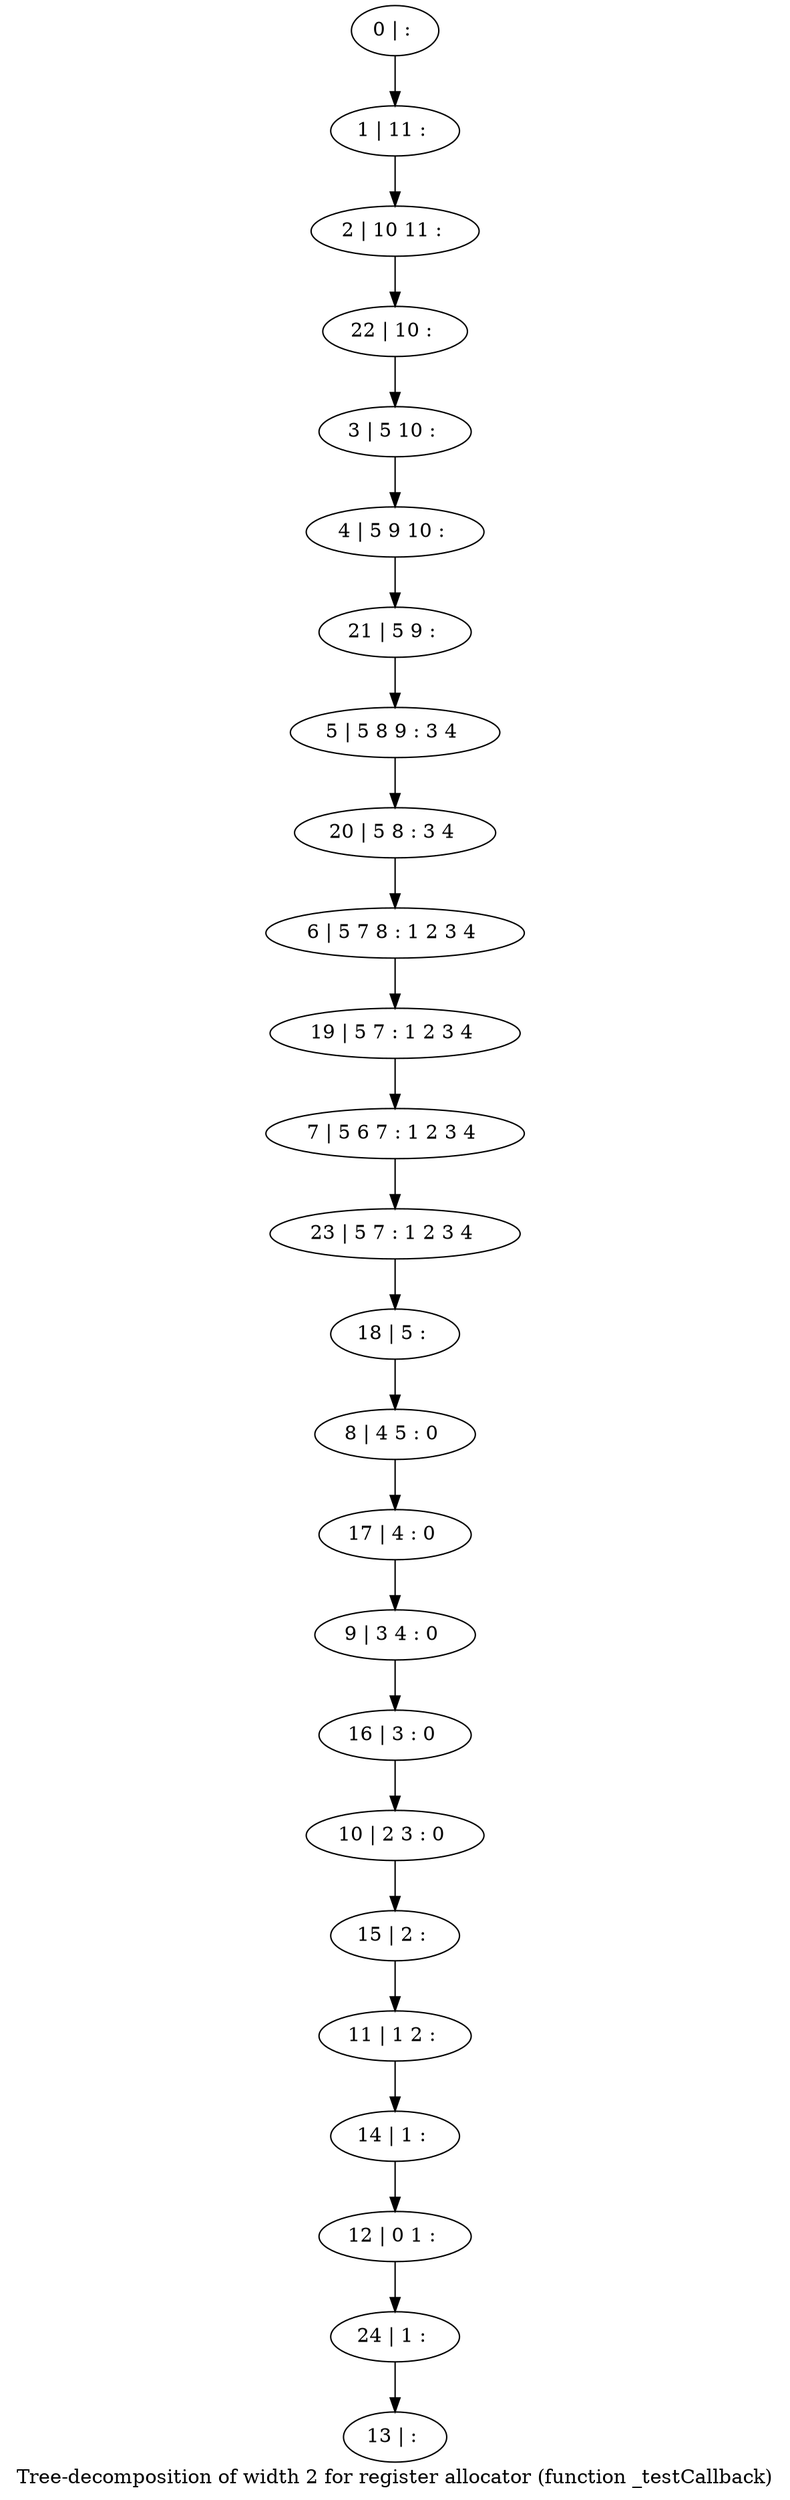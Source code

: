 digraph G {
graph [label="Tree-decomposition of width 2 for register allocator (function _testCallback)"]
0[label="0 | : "];
1[label="1 | 11 : "];
2[label="2 | 10 11 : "];
3[label="3 | 5 10 : "];
4[label="4 | 5 9 10 : "];
5[label="5 | 5 8 9 : 3 4 "];
6[label="6 | 5 7 8 : 1 2 3 4 "];
7[label="7 | 5 6 7 : 1 2 3 4 "];
8[label="8 | 4 5 : 0 "];
9[label="9 | 3 4 : 0 "];
10[label="10 | 2 3 : 0 "];
11[label="11 | 1 2 : "];
12[label="12 | 0 1 : "];
13[label="13 | : "];
14[label="14 | 1 : "];
15[label="15 | 2 : "];
16[label="16 | 3 : 0 "];
17[label="17 | 4 : 0 "];
18[label="18 | 5 : "];
19[label="19 | 5 7 : 1 2 3 4 "];
20[label="20 | 5 8 : 3 4 "];
21[label="21 | 5 9 : "];
22[label="22 | 10 : "];
23[label="23 | 5 7 : 1 2 3 4 "];
24[label="24 | 1 : "];
0->1 ;
1->2 ;
3->4 ;
14->12 ;
11->14 ;
15->11 ;
10->15 ;
16->10 ;
9->16 ;
17->9 ;
8->17 ;
18->8 ;
19->7 ;
6->19 ;
20->6 ;
5->20 ;
21->5 ;
4->21 ;
22->3 ;
2->22 ;
23->18 ;
7->23 ;
24->13 ;
12->24 ;
}
